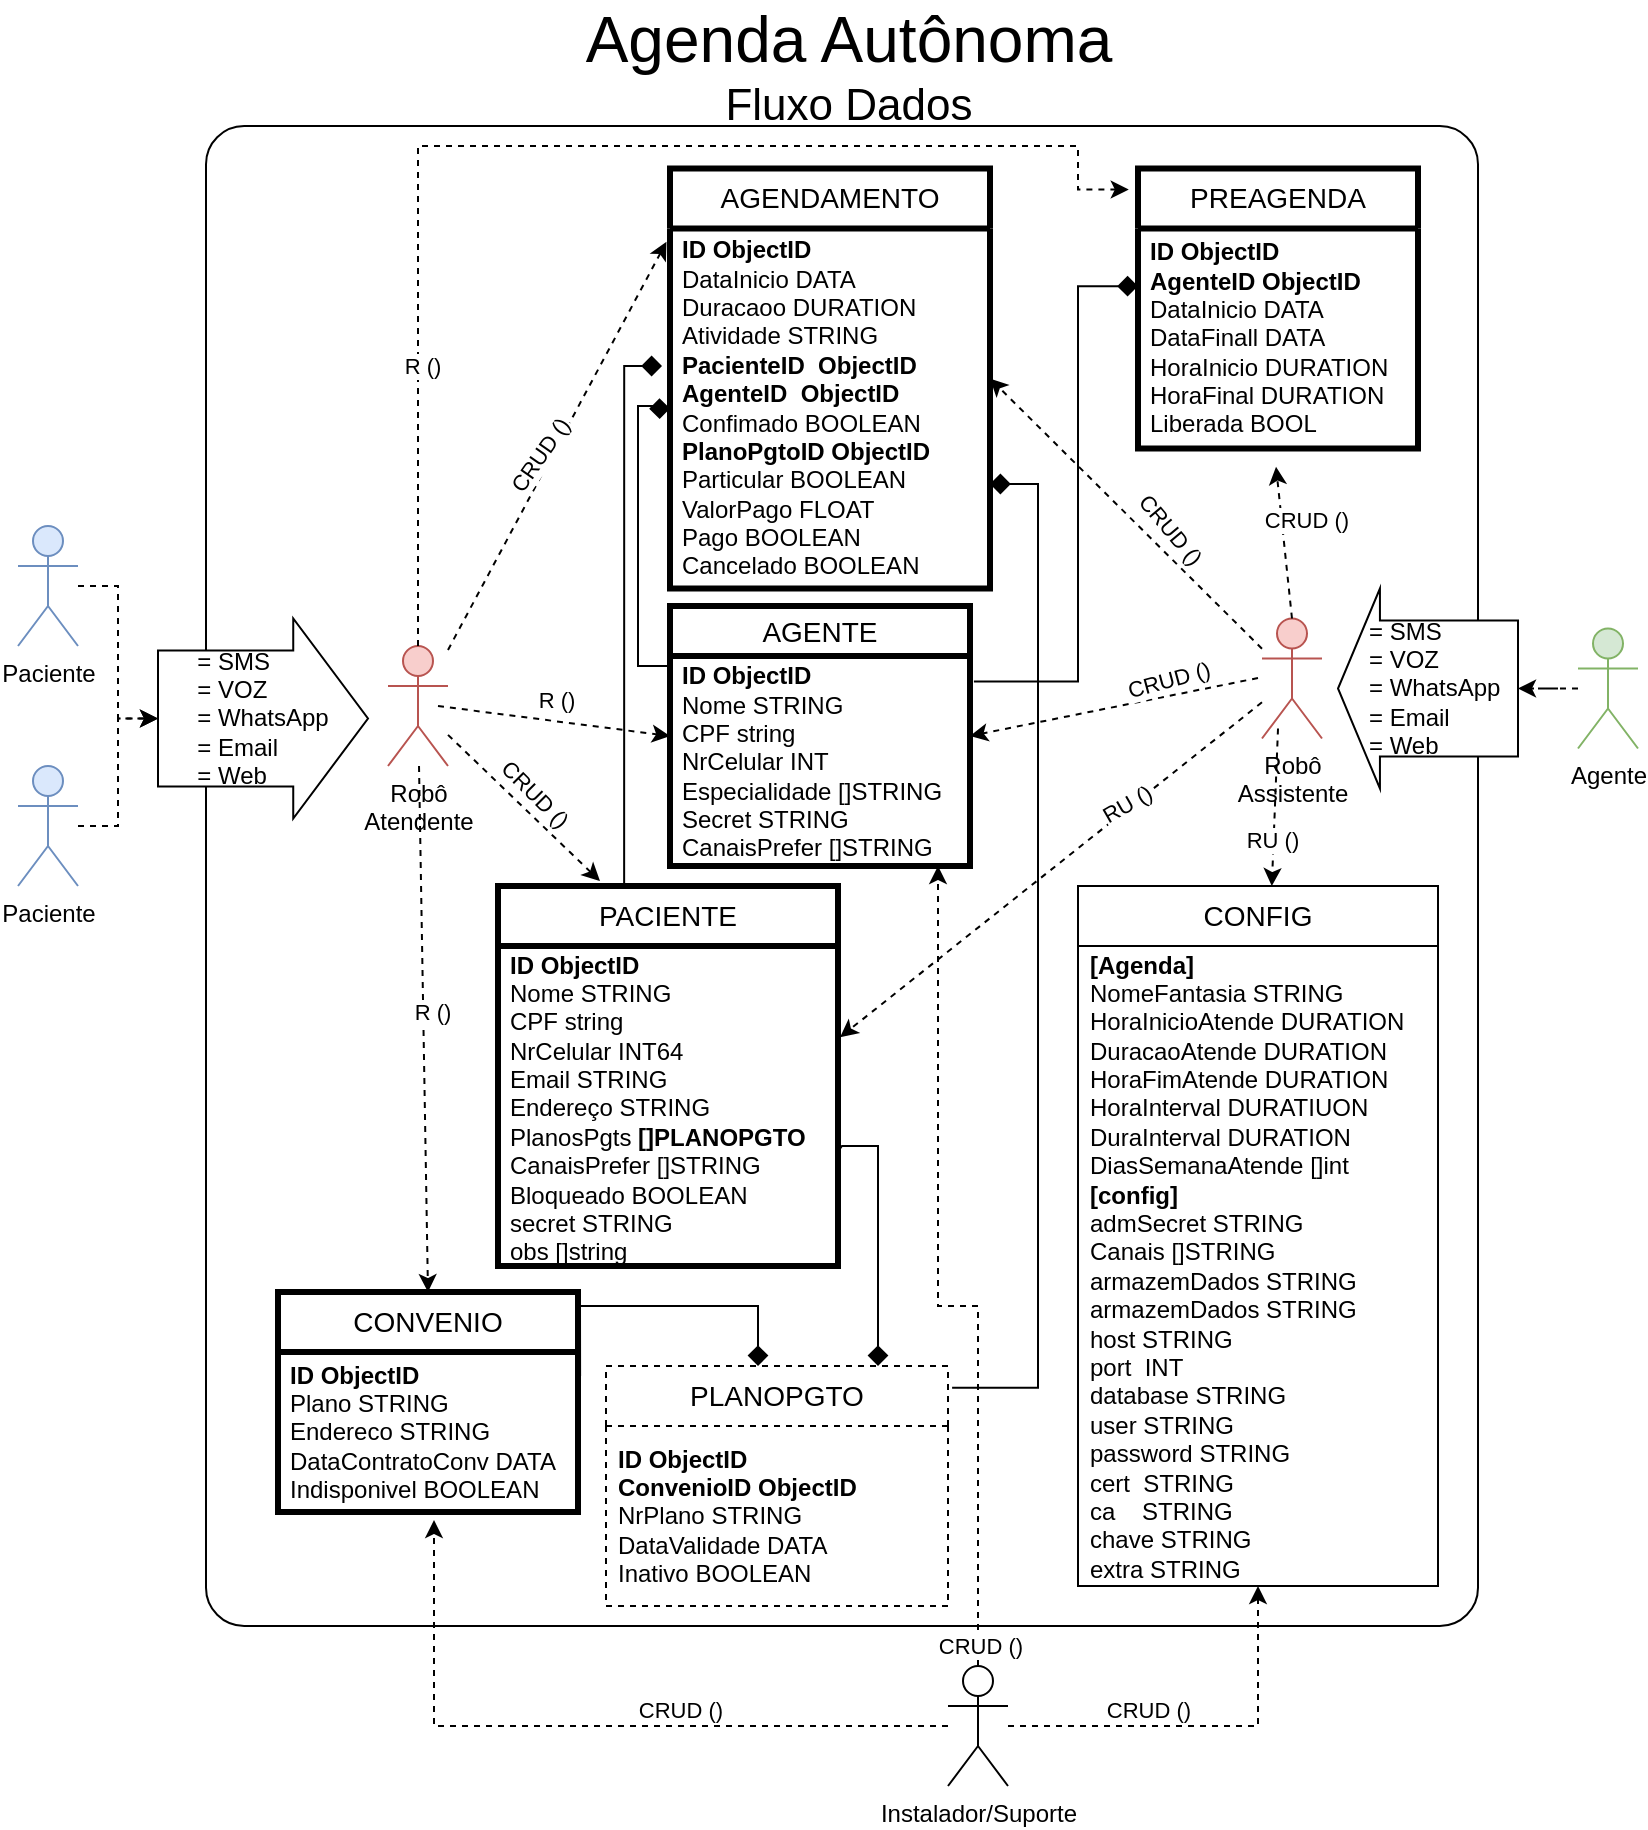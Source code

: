 <mxfile version="22.1.17" type="github" pages="2">
  <diagram name="Página-1" id="RvI4aXW_b_MmsLsYXffE">
    <mxGraphModel dx="1042" dy="1792" grid="1" gridSize="10" guides="1" tooltips="1" connect="1" arrows="1" fold="1" page="1" pageScale="1" pageWidth="827" pageHeight="1169" math="0" shadow="0">
      <root>
        <mxCell id="0" />
        <mxCell id="1" parent="0" />
        <mxCell id="ttyMI5n3wmWFBCh5jmVv-16" value="" style="rounded=1;whiteSpace=wrap;html=1;arcSize=3;" parent="1" vertex="1">
          <mxGeometry x="104" y="-130" width="636" height="750" as="geometry" />
        </mxCell>
        <mxCell id="ttyMI5n3wmWFBCh5jmVv-18" style="edgeStyle=orthogonalEdgeStyle;rounded=0;orthogonalLoop=1;jettySize=auto;html=1;entryX=0;entryY=0.5;entryDx=0;entryDy=0;entryPerimeter=0;dashed=1;" parent="1" source="ttyMI5n3wmWFBCh5jmVv-1" target="ttyMI5n3wmWFBCh5jmVv-32" edge="1">
          <mxGeometry relative="1" as="geometry" />
        </mxCell>
        <mxCell id="ttyMI5n3wmWFBCh5jmVv-1" value="Paciente" style="shape=umlActor;verticalLabelPosition=bottom;verticalAlign=top;html=1;outlineConnect=0;fillColor=#dae8fc;strokeColor=#6c8ebf;" parent="1" vertex="1">
          <mxGeometry x="10" y="70" width="30" height="60" as="geometry" />
        </mxCell>
        <mxCell id="ttyMI5n3wmWFBCh5jmVv-40" style="edgeStyle=orthogonalEdgeStyle;rounded=0;orthogonalLoop=1;jettySize=auto;html=1;entryX=0;entryY=0.5;entryDx=0;entryDy=0;entryPerimeter=0;dashed=1;" parent="1" source="ttyMI5n3wmWFBCh5jmVv-2" target="ttyMI5n3wmWFBCh5jmVv-43" edge="1">
          <mxGeometry relative="1" as="geometry" />
        </mxCell>
        <mxCell id="ttyMI5n3wmWFBCh5jmVv-2" value="Agente" style="shape=umlActor;verticalLabelPosition=bottom;verticalAlign=top;html=1;outlineConnect=0;fillColor=#d5e8d4;strokeColor=#82b366;" parent="1" vertex="1">
          <mxGeometry x="790" y="121.25" width="30" height="60" as="geometry" />
        </mxCell>
        <mxCell id="ttyMI5n3wmWFBCh5jmVv-5" value="Paciente" style="shape=umlActor;verticalLabelPosition=bottom;verticalAlign=top;html=1;outlineConnect=0;fillColor=#dae8fc;strokeColor=#6c8ebf;" parent="1" vertex="1">
          <mxGeometry x="10" y="190" width="30" height="60" as="geometry" />
        </mxCell>
        <mxCell id="ttyMI5n3wmWFBCh5jmVv-20" value="" style="endArrow=classic;html=1;rounded=0;entryX=-0.011;entryY=0.037;entryDx=0;entryDy=0;dashed=1;entryPerimeter=0;" parent="1" source="ttyMI5n3wmWFBCh5jmVv-30" target="ttyMI5n3wmWFBCh5jmVv-13" edge="1">
          <mxGeometry width="50" height="50" relative="1" as="geometry">
            <mxPoint x="290" y="150" as="sourcePoint" />
            <mxPoint x="210" y="110" as="targetPoint" />
          </mxGeometry>
        </mxCell>
        <mxCell id="ttyMI5n3wmWFBCh5jmVv-21" value="CRUD ()" style="edgeLabel;html=1;align=center;verticalAlign=middle;resizable=0;points=[];rotation=-55;" parent="ttyMI5n3wmWFBCh5jmVv-20" vertex="1" connectable="0">
          <mxGeometry x="-0.265" y="2" relative="1" as="geometry">
            <mxPoint x="7" y="-21" as="offset" />
          </mxGeometry>
        </mxCell>
        <mxCell id="ttyMI5n3wmWFBCh5jmVv-23" value="&lt;font style=&quot;font-size: 14px;&quot;&gt;PACIENTE&lt;/font&gt;" style="swimlane;fontStyle=0;childLayout=stackLayout;horizontal=1;startSize=30;horizontalStack=0;resizeParent=1;resizeParentMax=0;resizeLast=0;collapsible=1;marginBottom=0;whiteSpace=wrap;html=1;strokeWidth=3;" parent="1" vertex="1">
          <mxGeometry x="250" y="250" width="170" height="190" as="geometry">
            <mxRectangle x="244" y="270" width="90" height="30" as="alternateBounds" />
          </mxGeometry>
        </mxCell>
        <mxCell id="ttyMI5n3wmWFBCh5jmVv-24" value="&lt;b style=&quot;border-color: var(--border-color);&quot;&gt;ID ObjectID&lt;br style=&quot;border-color: var(--border-color);&quot;&gt;&lt;/b&gt;Nome STRING&lt;br&gt;CPF string&lt;br&gt;NrCelular INT64&lt;br&gt;Email STRING&lt;br&gt;Endereço STRING&lt;br&gt;PlanosPgts&amp;nbsp;&lt;b&gt;[]PLANOPGTO&lt;/b&gt;&lt;br&gt;CanaisPrefer []STRING&lt;br&gt;Bloqueado BOOLEAN&lt;br&gt;secret STRING&lt;br&gt;obs []string" style="text;strokeColor=none;fillColor=none;align=left;verticalAlign=middle;spacingLeft=4;spacingRight=4;overflow=hidden;points=[[0,0.5],[1,0.5]];portConstraint=eastwest;rotatable=0;whiteSpace=wrap;html=1;" parent="ttyMI5n3wmWFBCh5jmVv-23" vertex="1">
          <mxGeometry y="30" width="170" height="160" as="geometry" />
        </mxCell>
        <mxCell id="ttyMI5n3wmWFBCh5jmVv-27" value="" style="endArrow=classic;html=1;rounded=0;entryX=0.3;entryY=-0.013;entryDx=0;entryDy=0;dashed=1;entryPerimeter=0;" parent="1" source="ttyMI5n3wmWFBCh5jmVv-30" target="ttyMI5n3wmWFBCh5jmVv-23" edge="1">
          <mxGeometry width="50" height="50" relative="1" as="geometry">
            <mxPoint x="290" y="160" as="sourcePoint" />
            <mxPoint x="364" y="115" as="targetPoint" />
          </mxGeometry>
        </mxCell>
        <mxCell id="ttyMI5n3wmWFBCh5jmVv-28" value="CRUD ()" style="edgeLabel;html=1;align=center;verticalAlign=middle;resizable=0;points=[];rotation=45;fontSize=11;" parent="ttyMI5n3wmWFBCh5jmVv-27" vertex="1" connectable="0">
          <mxGeometry x="-0.265" y="2" relative="1" as="geometry">
            <mxPoint x="14" y="4" as="offset" />
          </mxGeometry>
        </mxCell>
        <mxCell id="ttyMI5n3wmWFBCh5jmVv-57" style="edgeStyle=orthogonalEdgeStyle;rounded=0;orthogonalLoop=1;jettySize=auto;html=1;entryX=0.5;entryY=1;entryDx=0;entryDy=0;dashed=1;" parent="1" source="ttyMI5n3wmWFBCh5jmVv-29" target="ttyMI5n3wmWFBCh5jmVv-53" edge="1">
          <mxGeometry relative="1" as="geometry" />
        </mxCell>
        <mxCell id="OqHoCiCi8qd6q0KAxtsT-16" value="CRUD ()" style="edgeLabel;html=1;align=center;verticalAlign=middle;resizable=0;points=[];" parent="ttyMI5n3wmWFBCh5jmVv-57" vertex="1" connectable="0">
          <mxGeometry x="-0.281" y="1" relative="1" as="geometry">
            <mxPoint y="-7" as="offset" />
          </mxGeometry>
        </mxCell>
        <mxCell id="ttyMI5n3wmWFBCh5jmVv-29" value="Instalador/Suporte" style="shape=umlActor;verticalLabelPosition=bottom;verticalAlign=top;html=1;outlineConnect=0;" parent="1" vertex="1">
          <mxGeometry x="475" y="640" width="30" height="60" as="geometry" />
        </mxCell>
        <mxCell id="ttyMI5n3wmWFBCh5jmVv-30" value="Robô&lt;br&gt;Atendente" style="shape=umlActor;verticalLabelPosition=bottom;verticalAlign=top;html=1;outlineConnect=0;fillColor=#f8cecc;strokeColor=#b85450;" parent="1" vertex="1">
          <mxGeometry x="195" y="130" width="30" height="60" as="geometry" />
        </mxCell>
        <mxCell id="ttyMI5n3wmWFBCh5jmVv-32" value="&lt;div style=&quot;text-align: left;&quot;&gt;&lt;span style=&quot;background-color: initial;&quot;&gt;= SMS&lt;/span&gt;&lt;/div&gt;&lt;div style=&quot;text-align: left;&quot;&gt;&lt;span style=&quot;background-color: initial;&quot;&gt;= VOZ&lt;/span&gt;&lt;/div&gt;&lt;div style=&quot;text-align: left;&quot;&gt;&lt;span style=&quot;background-color: initial;&quot;&gt;= WhatsApp&lt;/span&gt;&lt;/div&gt;&lt;div style=&quot;text-align: left;&quot;&gt;&lt;span style=&quot;background-color: initial;&quot;&gt;= Email&lt;/span&gt;&lt;/div&gt;&lt;div style=&quot;text-align: left;&quot;&gt;&lt;span style=&quot;background-color: initial;&quot;&gt;= Web&lt;/span&gt;&lt;/div&gt;" style="shape=singleArrow;whiteSpace=wrap;html=1;arrowWidth=0.68;arrowSize=0.356;" parent="1" vertex="1">
          <mxGeometry x="80" y="116.25" width="105" height="100" as="geometry" />
        </mxCell>
        <mxCell id="ttyMI5n3wmWFBCh5jmVv-33" value="&lt;font style=&quot;font-size: 14px;&quot;&gt;AGENTE&lt;/font&gt;" style="swimlane;fontStyle=0;childLayout=stackLayout;horizontal=1;startSize=25;horizontalStack=0;resizeParent=1;resizeParentMax=0;resizeLast=0;collapsible=1;marginBottom=0;whiteSpace=wrap;html=1;strokeWidth=3;" parent="1" vertex="1">
          <mxGeometry x="336" y="110" width="150" height="130" as="geometry">
            <mxRectangle x="350" y="95" width="80" height="30" as="alternateBounds" />
          </mxGeometry>
        </mxCell>
        <mxCell id="ttyMI5n3wmWFBCh5jmVv-34" value="&lt;b style=&quot;border-color: var(--border-color);&quot;&gt;ID ObjectID&lt;br style=&quot;border-color: var(--border-color);&quot;&gt;&lt;/b&gt;Nome STRING&lt;br&gt;CPF string&lt;br&gt;NrCelular INT&lt;br&gt;Especialidade []STRING&lt;br&gt;Secret STRING&lt;br&gt;CanaisPrefer []STRING" style="text;strokeColor=none;fillColor=none;align=left;verticalAlign=middle;spacingLeft=4;spacingRight=4;overflow=hidden;points=[[0,0.5],[1,0.5]];portConstraint=eastwest;rotatable=0;whiteSpace=wrap;html=1;strokeWidth=3;" parent="ttyMI5n3wmWFBCh5jmVv-33" vertex="1">
          <mxGeometry y="25" width="150" height="105" as="geometry" />
        </mxCell>
        <mxCell id="ttyMI5n3wmWFBCh5jmVv-39" value="Robô&lt;br&gt;Assistente" style="shape=umlActor;verticalLabelPosition=bottom;verticalAlign=top;html=1;outlineConnect=0;fillColor=#f8cecc;strokeColor=#b85450;" parent="1" vertex="1">
          <mxGeometry x="632" y="116.25" width="30" height="60" as="geometry" />
        </mxCell>
        <mxCell id="ttyMI5n3wmWFBCh5jmVv-43" value="&lt;div style=&quot;border-color: var(--border-color); text-align: left;&quot;&gt;&amp;nbsp; = SMS&lt;/div&gt;&lt;div style=&quot;border-color: var(--border-color); text-align: left;&quot;&gt;&lt;span style=&quot;border-color: var(--border-color); background-color: initial;&quot;&gt;&amp;nbsp; = VOZ&lt;/span&gt;&lt;/div&gt;&lt;div style=&quot;border-color: var(--border-color); text-align: left;&quot;&gt;&lt;span style=&quot;border-color: var(--border-color); background-color: initial;&quot;&gt;&amp;nbsp; = WhatsApp&lt;/span&gt;&lt;/div&gt;&lt;div style=&quot;border-color: var(--border-color); text-align: left;&quot;&gt;&lt;span style=&quot;border-color: var(--border-color); background-color: initial;&quot;&gt;&amp;nbsp; = Email&lt;/span&gt;&lt;/div&gt;&lt;div style=&quot;border-color: var(--border-color); text-align: left;&quot;&gt;&lt;span style=&quot;border-color: var(--border-color); background-color: initial;&quot;&gt;&amp;nbsp; = Web&lt;/span&gt;&lt;/div&gt;" style="shape=singleArrow;direction=west;whiteSpace=wrap;html=1;arrowWidth=0.68;arrowSize=0.233;" parent="1" vertex="1">
          <mxGeometry x="670" y="101.25" width="90" height="100" as="geometry" />
        </mxCell>
        <mxCell id="ttyMI5n3wmWFBCh5jmVv-45" value="" style="endArrow=classic;html=1;rounded=0;entryX=0;entryY=0.5;entryDx=0;entryDy=0;dashed=1;" parent="1" target="ttyMI5n3wmWFBCh5jmVv-33" edge="1">
          <mxGeometry width="50" height="50" relative="1" as="geometry">
            <mxPoint x="220" y="160" as="sourcePoint" />
            <mxPoint x="425" y="155" as="targetPoint" />
          </mxGeometry>
        </mxCell>
        <mxCell id="ttyMI5n3wmWFBCh5jmVv-46" value="R ()" style="edgeLabel;html=1;align=center;verticalAlign=middle;resizable=0;points=[];rotation=0;" parent="ttyMI5n3wmWFBCh5jmVv-45" vertex="1" connectable="0">
          <mxGeometry x="-0.265" y="2" relative="1" as="geometry">
            <mxPoint x="16" y="-7" as="offset" />
          </mxGeometry>
        </mxCell>
        <mxCell id="ttyMI5n3wmWFBCh5jmVv-47" value="" style="endArrow=classic;html=1;rounded=0;dashed=1;entryX=1.006;entryY=0.285;entryDx=0;entryDy=0;entryPerimeter=0;" parent="1" source="ttyMI5n3wmWFBCh5jmVv-39" target="ttyMI5n3wmWFBCh5jmVv-24" edge="1">
          <mxGeometry width="50" height="50" relative="1" as="geometry">
            <mxPoint x="260" y="155" as="sourcePoint" />
            <mxPoint x="690" y="520" as="targetPoint" />
          </mxGeometry>
        </mxCell>
        <mxCell id="ttyMI5n3wmWFBCh5jmVv-63" value="RU ()" style="edgeLabel;html=1;align=center;verticalAlign=middle;resizable=0;points=[];rotation=-30;" parent="ttyMI5n3wmWFBCh5jmVv-47" vertex="1" connectable="0">
          <mxGeometry x="0.331" y="1" relative="1" as="geometry">
            <mxPoint x="72" y="-62" as="offset" />
          </mxGeometry>
        </mxCell>
        <mxCell id="ttyMI5n3wmWFBCh5jmVv-49" value="" style="endArrow=classic;html=1;rounded=0;entryX=1;entryY=0.5;entryDx=0;entryDy=0;dashed=1;" parent="1" target="ttyMI5n3wmWFBCh5jmVv-33" edge="1">
          <mxGeometry width="50" height="50" relative="1" as="geometry">
            <mxPoint x="630" y="146" as="sourcePoint" />
            <mxPoint x="515" y="155" as="targetPoint" />
          </mxGeometry>
        </mxCell>
        <mxCell id="ttyMI5n3wmWFBCh5jmVv-50" value="&lt;font style=&quot;font-size: 11px;&quot;&gt;CRUD ()&lt;/font&gt;" style="edgeLabel;html=1;align=center;verticalAlign=middle;resizable=0;points=[];rotation=-15;" parent="ttyMI5n3wmWFBCh5jmVv-49" vertex="1" connectable="0">
          <mxGeometry x="-0.265" y="2" relative="1" as="geometry">
            <mxPoint x="7" y="-12" as="offset" />
          </mxGeometry>
        </mxCell>
        <mxCell id="ttyMI5n3wmWFBCh5jmVv-51" value="" style="endArrow=classic;html=1;rounded=0;entryX=1;entryY=0.5;entryDx=0;entryDy=0;dashed=1;" parent="1" source="ttyMI5n3wmWFBCh5jmVv-39" target="ttyMI5n3wmWFBCh5jmVv-12" edge="1">
          <mxGeometry width="50" height="50" relative="1" as="geometry">
            <mxPoint x="260" y="150" as="sourcePoint" />
            <mxPoint x="410" y="95" as="targetPoint" />
          </mxGeometry>
        </mxCell>
        <mxCell id="ttyMI5n3wmWFBCh5jmVv-52" value="CRUD ()" style="edgeLabel;html=1;align=center;verticalAlign=middle;resizable=0;points=[];rotation=50;" parent="ttyMI5n3wmWFBCh5jmVv-51" vertex="1" connectable="0">
          <mxGeometry x="-0.265" y="2" relative="1" as="geometry">
            <mxPoint x="5" y="-12" as="offset" />
          </mxGeometry>
        </mxCell>
        <mxCell id="ttyMI5n3wmWFBCh5jmVv-53" value="&lt;font style=&quot;font-size: 14px;&quot;&gt;CONFIG&lt;/font&gt;" style="swimlane;fontStyle=0;childLayout=stackLayout;horizontal=1;startSize=30;horizontalStack=0;resizeParent=1;resizeParentMax=0;resizeLast=0;collapsible=1;marginBottom=0;whiteSpace=wrap;html=1;" parent="1" vertex="1">
          <mxGeometry x="540" y="250" width="180" height="350" as="geometry">
            <mxRectangle x="520" y="250" width="140" height="30" as="alternateBounds" />
          </mxGeometry>
        </mxCell>
        <mxCell id="ttyMI5n3wmWFBCh5jmVv-54" value="&lt;b&gt;[Agenda]&lt;br&gt;&lt;/b&gt;NomeFantasia STRING&lt;br&gt;HoraInicioAtende DURATION&lt;br&gt;DuracaoAtende DURATION&lt;br&gt;HoraFimAtende DURATION&lt;br&gt;HoraInterval DURATIUON&lt;br&gt;DuraInterval DURATION&lt;br&gt;DiasSemanaAtende []int&lt;br&gt;&lt;b&gt;[config]&lt;br&gt;&lt;/b&gt;admSecret STRING&lt;br&gt;Canais []STRING&lt;br&gt;armazemDados STRING&lt;br&gt;&lt;div&gt;armazemDados STRING&lt;/div&gt;&lt;div&gt;host STRING&lt;/div&gt;&lt;div&gt;port&amp;nbsp; INT&lt;/div&gt;&lt;div&gt;database STRING&lt;/div&gt;&lt;div&gt;user STRING&lt;/div&gt;&lt;div&gt;password STRING&lt;/div&gt;&lt;div&gt;cert&amp;nbsp; STRING&lt;/div&gt;&lt;div&gt;ca&amp;nbsp; &amp;nbsp; STRING&lt;/div&gt;&lt;div&gt;chave STRING&lt;/div&gt;&lt;div&gt;extra STRING&lt;/div&gt;" style="text;strokeColor=none;fillColor=none;align=left;verticalAlign=middle;spacingLeft=4;spacingRight=4;overflow=hidden;points=[[0,0.5],[1,0.5]];portConstraint=eastwest;rotatable=0;whiteSpace=wrap;html=1;" parent="ttyMI5n3wmWFBCh5jmVv-53" vertex="1">
          <mxGeometry y="30" width="180" height="320" as="geometry" />
        </mxCell>
        <mxCell id="ttyMI5n3wmWFBCh5jmVv-68" style="edgeStyle=orthogonalEdgeStyle;rounded=0;orthogonalLoop=1;jettySize=auto;html=1;entryX=0;entryY=0.5;entryDx=0;entryDy=0;entryPerimeter=0;dashed=1;" parent="1" source="ttyMI5n3wmWFBCh5jmVv-5" target="ttyMI5n3wmWFBCh5jmVv-32" edge="1">
          <mxGeometry relative="1" as="geometry" />
        </mxCell>
        <mxCell id="ttyMI5n3wmWFBCh5jmVv-79" value="&lt;font style=&quot;font-size: 14px;&quot;&gt;PLANOPGTO&lt;/font&gt;" style="swimlane;fontStyle=0;childLayout=stackLayout;horizontal=1;startSize=30;horizontalStack=0;resizeParent=1;resizeParentMax=0;resizeLast=0;collapsible=1;marginBottom=0;whiteSpace=wrap;html=1;dashed=1;" parent="1" vertex="1">
          <mxGeometry x="304" y="490" width="171" height="120" as="geometry">
            <mxRectangle x="110" y="320" width="120" height="30" as="alternateBounds" />
          </mxGeometry>
        </mxCell>
        <mxCell id="ttyMI5n3wmWFBCh5jmVv-80" value="&lt;b style=&quot;border-color: var(--border-color);&quot;&gt;ID ObjectID&lt;br style=&quot;border-color: var(--border-color);&quot;&gt;&lt;/b&gt;&lt;b&gt;ConvenioID&amp;nbsp;&lt;/b&gt;&lt;b style=&quot;border-color: var(--border-color);&quot;&gt;ObjectID&lt;/b&gt;&lt;b&gt;&lt;br&gt;&lt;/b&gt;NrPlano STRING&lt;br&gt;DataValidade DATA&lt;br&gt;Inativo BOOLEAN" style="text;strokeColor=none;fillColor=none;align=left;verticalAlign=middle;spacingLeft=4;spacingRight=4;overflow=hidden;points=[[0,0.5],[1,0.5]];portConstraint=eastwest;rotatable=0;whiteSpace=wrap;html=1;" parent="ttyMI5n3wmWFBCh5jmVv-79" vertex="1">
          <mxGeometry y="30" width="171" height="90" as="geometry" />
        </mxCell>
        <mxCell id="ttyMI5n3wmWFBCh5jmVv-88" style="edgeStyle=orthogonalEdgeStyle;rounded=0;orthogonalLoop=1;jettySize=auto;html=1;endArrow=none;endFill=0;endSize=8;startArrow=diamond;startFill=1;startSize=8;exitX=0;exitY=0.5;exitDx=0;exitDy=0;" parent="1" source="ttyMI5n3wmWFBCh5jmVv-13" target="ttyMI5n3wmWFBCh5jmVv-33" edge="1">
          <mxGeometry relative="1" as="geometry">
            <Array as="points">
              <mxPoint x="330" y="11" />
              <mxPoint x="330" y="10" />
              <mxPoint x="320" y="10" />
              <mxPoint x="320" y="140" />
            </Array>
            <mxPoint x="330" as="sourcePoint" />
          </mxGeometry>
        </mxCell>
        <mxCell id="ttyMI5n3wmWFBCh5jmVv-96" style="edgeStyle=orthogonalEdgeStyle;rounded=0;orthogonalLoop=1;jettySize=auto;html=1;dashed=1;exitX=0.5;exitY=0;exitDx=0;exitDy=0;exitPerimeter=0;" parent="1" source="ttyMI5n3wmWFBCh5jmVv-29" edge="1">
          <mxGeometry relative="1" as="geometry">
            <mxPoint x="470" y="240" as="targetPoint" />
            <Array as="points">
              <mxPoint x="490" y="640" />
              <mxPoint x="490" y="460" />
              <mxPoint x="470" y="460" />
            </Array>
          </mxGeometry>
        </mxCell>
        <mxCell id="ttyMI5n3wmWFBCh5jmVv-97" value="CRUD ()" style="edgeLabel;html=1;align=center;verticalAlign=middle;resizable=0;points=[];" parent="ttyMI5n3wmWFBCh5jmVv-96" vertex="1" connectable="0">
          <mxGeometry x="-0.811" y="-2" relative="1" as="geometry">
            <mxPoint x="-1" y="29" as="offset" />
          </mxGeometry>
        </mxCell>
        <mxCell id="ttyMI5n3wmWFBCh5jmVv-98" value="&lt;font style=&quot;&quot;&gt;&lt;span style=&quot;font-size: 32px;&quot;&gt;Agenda Autônoma&lt;/span&gt;&lt;br&gt;&lt;font style=&quot;font-size: 22px;&quot;&gt;Fluxo Dados&lt;/font&gt;&lt;br&gt;&lt;/font&gt;" style="text;html=1;strokeColor=none;fillColor=none;align=center;verticalAlign=middle;whiteSpace=wrap;rounded=0;" parent="1" vertex="1">
          <mxGeometry x="277.5" y="-190" width="295" height="60" as="geometry" />
        </mxCell>
        <mxCell id="oHQgxO5rTHqYBSSi9ZZQ-2" style="edgeStyle=orthogonalEdgeStyle;rounded=0;orthogonalLoop=1;jettySize=auto;html=1;endArrow=none;endFill=0;endSize=8;startSize=8;startArrow=diamond;startFill=1;entryX=0.371;entryY=0;entryDx=0;entryDy=0;entryPerimeter=0;exitX=-0.025;exitY=0.382;exitDx=0;exitDy=0;exitPerimeter=0;" parent="1" source="ttyMI5n3wmWFBCh5jmVv-13" target="ttyMI5n3wmWFBCh5jmVv-23" edge="1">
          <mxGeometry relative="1" as="geometry">
            <mxPoint x="344" as="sourcePoint" />
            <mxPoint x="310" y="240" as="targetPoint" />
            <Array as="points">
              <mxPoint x="313" y="-10" />
            </Array>
          </mxGeometry>
        </mxCell>
        <mxCell id="oHQgxO5rTHqYBSSi9ZZQ-5" value="" style="endArrow=classic;html=1;rounded=0;dashed=1;exitX=0.267;exitY=0.917;exitDx=0;exitDy=0;exitPerimeter=0;" parent="1" source="ttyMI5n3wmWFBCh5jmVv-39" target="ttyMI5n3wmWFBCh5jmVv-53" edge="1">
          <mxGeometry width="50" height="50" relative="1" as="geometry">
            <mxPoint x="642" y="165" as="sourcePoint" />
            <mxPoint x="419" y="314" as="targetPoint" />
          </mxGeometry>
        </mxCell>
        <mxCell id="oHQgxO5rTHqYBSSi9ZZQ-6" value="RU ()" style="edgeLabel;html=1;align=center;verticalAlign=middle;resizable=0;points=[];rotation=0;" parent="oHQgxO5rTHqYBSSi9ZZQ-5" vertex="1" connectable="0">
          <mxGeometry x="0.331" y="1" relative="1" as="geometry">
            <mxPoint x="-2" y="3" as="offset" />
          </mxGeometry>
        </mxCell>
        <mxCell id="OqHoCiCi8qd6q0KAxtsT-1" value="&lt;font style=&quot;font-size: 14px;&quot;&gt;PREAGENDA&lt;/font&gt;" style="swimlane;fontStyle=0;childLayout=stackLayout;horizontal=1;startSize=30;horizontalStack=0;resizeParent=1;resizeParentMax=0;resizeLast=0;collapsible=1;marginBottom=0;whiteSpace=wrap;html=1;strokeWidth=3;" parent="1" vertex="1">
          <mxGeometry x="570" y="-108.75" width="140" height="140" as="geometry" />
        </mxCell>
        <mxCell id="OqHoCiCi8qd6q0KAxtsT-2" value="&lt;b&gt;ID ObjectID&lt;br&gt;AgenteID&amp;nbsp;&lt;/b&gt;&lt;b style=&quot;border-color: var(--border-color);&quot;&gt;ObjectID&lt;/b&gt;&lt;b&gt;&lt;br&gt;&lt;/b&gt;DataInicio DATA&lt;br&gt;DataFinall DATA&lt;br&gt;HoraInicio DURATION&lt;br&gt;HoraFinal DURATION&lt;br&gt;Liberada BOOL" style="text;strokeColor=none;fillColor=none;align=left;verticalAlign=middle;spacingLeft=4;spacingRight=4;overflow=hidden;points=[[0,0.5],[1,0.5]];portConstraint=eastwest;rotatable=0;whiteSpace=wrap;html=1;" parent="OqHoCiCi8qd6q0KAxtsT-1" vertex="1">
          <mxGeometry y="30" width="140" height="110" as="geometry" />
        </mxCell>
        <mxCell id="OqHoCiCi8qd6q0KAxtsT-6" value="" style="endArrow=classic;html=1;rounded=0;entryX=0.493;entryY=1.083;entryDx=0;entryDy=0;dashed=1;entryPerimeter=0;exitX=0.5;exitY=0;exitDx=0;exitDy=0;exitPerimeter=0;" parent="1" source="ttyMI5n3wmWFBCh5jmVv-39" target="OqHoCiCi8qd6q0KAxtsT-2" edge="1">
          <mxGeometry width="50" height="50" relative="1" as="geometry">
            <mxPoint x="642" y="138" as="sourcePoint" />
            <mxPoint x="528" y="9" as="targetPoint" />
          </mxGeometry>
        </mxCell>
        <mxCell id="OqHoCiCi8qd6q0KAxtsT-7" value="CRUD ()" style="edgeLabel;html=1;align=center;verticalAlign=middle;resizable=0;points=[];rotation=0;" parent="OqHoCiCi8qd6q0KAxtsT-6" vertex="1" connectable="0">
          <mxGeometry x="-0.265" y="2" relative="1" as="geometry">
            <mxPoint x="12" y="-22" as="offset" />
          </mxGeometry>
        </mxCell>
        <mxCell id="OqHoCiCi8qd6q0KAxtsT-9" style="edgeStyle=orthogonalEdgeStyle;rounded=0;orthogonalLoop=1;jettySize=auto;html=1;dashed=1;entryX=-0.033;entryY=0.075;entryDx=0;entryDy=0;entryPerimeter=0;exitX=0.5;exitY=0;exitDx=0;exitDy=0;exitPerimeter=0;" parent="1" source="ttyMI5n3wmWFBCh5jmVv-30" target="OqHoCiCi8qd6q0KAxtsT-1" edge="1">
          <mxGeometry relative="1" as="geometry">
            <mxPoint x="549" y="-80" as="targetPoint" />
            <Array as="points">
              <mxPoint x="210" y="-120" />
              <mxPoint x="540" y="-120" />
              <mxPoint x="540" y="-98" />
            </Array>
          </mxGeometry>
        </mxCell>
        <mxCell id="ybUE2s-7sb414eR273xY-3" value="R ()" style="edgeLabel;html=1;align=center;verticalAlign=middle;resizable=0;points=[];" parent="OqHoCiCi8qd6q0KAxtsT-9" vertex="1" connectable="0">
          <mxGeometry x="-0.552" y="-2" relative="1" as="geometry">
            <mxPoint as="offset" />
          </mxGeometry>
        </mxCell>
        <mxCell id="OqHoCiCi8qd6q0KAxtsT-11" value="" style="endArrow=classic;html=1;rounded=0;entryX=0.5;entryY=0;entryDx=0;entryDy=0;dashed=1;" parent="1" source="ttyMI5n3wmWFBCh5jmVv-30" target="OqHoCiCi8qd6q0KAxtsT-21" edge="1">
          <mxGeometry width="50" height="50" relative="1" as="geometry">
            <mxPoint x="170" y="233" as="sourcePoint" />
            <mxPoint x="303" y="248" as="targetPoint" />
          </mxGeometry>
        </mxCell>
        <mxCell id="OqHoCiCi8qd6q0KAxtsT-12" value="R ()" style="edgeLabel;html=1;align=center;verticalAlign=middle;resizable=0;points=[];rotation=0;" parent="OqHoCiCi8qd6q0KAxtsT-11" vertex="1" connectable="0">
          <mxGeometry x="-0.265" y="2" relative="1" as="geometry">
            <mxPoint x="3" y="26" as="offset" />
          </mxGeometry>
        </mxCell>
        <mxCell id="OqHoCiCi8qd6q0KAxtsT-13" style="edgeStyle=orthogonalEdgeStyle;rounded=0;orthogonalLoop=1;jettySize=auto;html=1;entryX=0.52;entryY=1.05;entryDx=0;entryDy=0;entryPerimeter=0;dashed=1;" parent="1" source="ttyMI5n3wmWFBCh5jmVv-29" target="OqHoCiCi8qd6q0KAxtsT-22" edge="1">
          <mxGeometry relative="1" as="geometry">
            <mxPoint x="160" y="400" as="targetPoint" />
            <Array as="points">
              <mxPoint x="218" y="670" />
            </Array>
          </mxGeometry>
        </mxCell>
        <mxCell id="OqHoCiCi8qd6q0KAxtsT-14" value="CRUD ()" style="edgeLabel;html=1;align=center;verticalAlign=middle;resizable=0;points=[];" parent="OqHoCiCi8qd6q0KAxtsT-13" vertex="1" connectable="0">
          <mxGeometry x="-0.255" y="-1" relative="1" as="geometry">
            <mxPoint y="-7" as="offset" />
          </mxGeometry>
        </mxCell>
        <mxCell id="OqHoCiCi8qd6q0KAxtsT-21" value="&lt;font style=&quot;font-size: 14px;&quot;&gt;CONVENIO&lt;/font&gt;" style="swimlane;fontStyle=0;childLayout=stackLayout;horizontal=1;startSize=30;horizontalStack=0;resizeParent=1;resizeParentMax=0;resizeLast=0;collapsible=1;marginBottom=0;whiteSpace=wrap;html=1;strokeWidth=3;" parent="1" vertex="1">
          <mxGeometry x="140" y="453" width="150" height="110" as="geometry" />
        </mxCell>
        <mxCell id="OqHoCiCi8qd6q0KAxtsT-22" value="&lt;b&gt;ID ObjectID&lt;br&gt;&lt;/b&gt;Plano STRING&lt;br&gt;Endereco STRING&lt;br&gt;DataContratoConv DATA&lt;br&gt;Indisponivel BOOLEAN" style="text;strokeColor=none;fillColor=none;align=left;verticalAlign=middle;spacingLeft=4;spacingRight=4;overflow=hidden;points=[[0,0.5],[1,0.5]];portConstraint=eastwest;rotatable=0;whiteSpace=wrap;html=1;" parent="OqHoCiCi8qd6q0KAxtsT-21" vertex="1">
          <mxGeometry y="30" width="150" height="80" as="geometry" />
        </mxCell>
        <mxCell id="OqHoCiCi8qd6q0KAxtsT-30" style="edgeStyle=orthogonalEdgeStyle;rounded=0;orthogonalLoop=1;jettySize=auto;html=1;exitX=1.006;exitY=0.633;exitDx=0;exitDy=0;exitPerimeter=0;endArrow=diamond;endFill=1;endSize=8;startArrow=none;startFill=0;startSize=8;" parent="1" source="ttyMI5n3wmWFBCh5jmVv-24" target="ttyMI5n3wmWFBCh5jmVv-79" edge="1">
          <mxGeometry relative="1" as="geometry">
            <mxPoint x="225" y="360" as="targetPoint" />
            <Array as="points">
              <mxPoint x="422" y="380" />
              <mxPoint x="440" y="380" />
            </Array>
          </mxGeometry>
        </mxCell>
        <mxCell id="OqHoCiCi8qd6q0KAxtsT-31" style="edgeStyle=orthogonalEdgeStyle;rounded=0;orthogonalLoop=1;jettySize=auto;html=1;entryX=1.007;entryY=0.15;entryDx=0;entryDy=0;entryPerimeter=0;endArrow=none;endFill=0;endSize=8;startArrow=diamond;startFill=1;startSize=8;" parent="1" source="ttyMI5n3wmWFBCh5jmVv-79" target="OqHoCiCi8qd6q0KAxtsT-22" edge="1">
          <mxGeometry relative="1" as="geometry">
            <Array as="points">
              <mxPoint x="380" y="460" />
              <mxPoint x="291" y="460" />
            </Array>
          </mxGeometry>
        </mxCell>
        <mxCell id="uEIRc6HmcpmgjA7vwxGk-1" style="edgeStyle=orthogonalEdgeStyle;rounded=0;orthogonalLoop=1;jettySize=auto;html=1;entryX=1.013;entryY=0.122;entryDx=0;entryDy=0;entryPerimeter=0;endArrow=none;endFill=0;strokeWidth=1;endSize=8;startArrow=diamond;startFill=1;targetPerimeterSpacing=0;sourcePerimeterSpacing=0;startSize=8;exitX=0;exitY=0.262;exitDx=0;exitDy=0;exitPerimeter=0;" parent="1" source="OqHoCiCi8qd6q0KAxtsT-2" target="ttyMI5n3wmWFBCh5jmVv-34" edge="1">
          <mxGeometry relative="1" as="geometry">
            <Array as="points">
              <mxPoint x="540" y="-50" />
              <mxPoint x="540" y="148" />
            </Array>
            <mxPoint x="560" y="-50" as="sourcePoint" />
          </mxGeometry>
        </mxCell>
        <mxCell id="uEIRc6HmcpmgjA7vwxGk-4" style="edgeStyle=orthogonalEdgeStyle;rounded=0;orthogonalLoop=1;jettySize=auto;html=1;endSize=8;startSize=8;endArrow=diamond;endFill=1;exitX=1.012;exitY=0.091;exitDx=0;exitDy=0;exitPerimeter=0;" parent="1" source="ttyMI5n3wmWFBCh5jmVv-79" target="ttyMI5n3wmWFBCh5jmVv-13" edge="1">
          <mxGeometry relative="1" as="geometry">
            <mxPoint x="474" y="550" as="sourcePoint" />
            <Array as="points">
              <mxPoint x="520" y="500" />
              <mxPoint x="520" y="49" />
            </Array>
            <mxPoint x="500" y="49" as="targetPoint" />
          </mxGeometry>
        </mxCell>
        <mxCell id="ttyMI5n3wmWFBCh5jmVv-12" value="&lt;font style=&quot;font-size: 14px;&quot;&gt;AGENDAMENTO&lt;/font&gt;" style="swimlane;fontStyle=0;childLayout=stackLayout;horizontal=1;startSize=30;horizontalStack=0;resizeParent=1;resizeParentMax=0;resizeLast=0;collapsible=1;marginBottom=0;whiteSpace=wrap;html=1;strokeWidth=3;" parent="1" vertex="1">
          <mxGeometry x="336" y="-108.75" width="160" height="210" as="geometry">
            <mxRectangle x="340" y="-70" width="120" height="30" as="alternateBounds" />
          </mxGeometry>
        </mxCell>
        <mxCell id="ttyMI5n3wmWFBCh5jmVv-13" value="&lt;b&gt;ID ObjectID&lt;/b&gt;&lt;br&gt;DataInicio DATA&lt;br style=&quot;border-color: var(--border-color); text-align: center;&quot;&gt;&lt;span style=&quot;text-align: center;&quot;&gt;Duracaoo DURATION&lt;/span&gt;&lt;br style=&quot;border-color: var(--border-color); text-align: center;&quot;&gt;&lt;span style=&quot;text-align: center;&quot;&gt;Atividade STRING&lt;/span&gt;&lt;br style=&quot;border-color: var(--border-color); text-align: center;&quot;&gt;&lt;b&gt;PacienteID&amp;nbsp;&amp;nbsp;&lt;/b&gt;&lt;b style=&quot;border-color: var(--border-color);&quot;&gt;ObjectID&lt;/b&gt;&lt;br style=&quot;border-color: var(--border-color);&quot;&gt;&lt;span style=&quot;text-align: center;&quot;&gt;&lt;b&gt;AgenteID&amp;nbsp;&amp;nbsp;&lt;/b&gt;&lt;/span&gt;&lt;b style=&quot;border-color: var(--border-color);&quot;&gt;ObjectID&lt;/b&gt;&lt;br style=&quot;border-color: var(--border-color); text-align: center;&quot;&gt;&lt;span style=&quot;text-align: center;&quot;&gt;Confimado BOOLEAN&lt;/span&gt;&lt;br&gt;&lt;b&gt;PlanoPgtoID&amp;nbsp;&lt;/b&gt;&lt;b style=&quot;border-color: var(--border-color);&quot;&gt;ObjectID&lt;br&gt;&lt;/b&gt;Particular BOOLEAN&lt;b&gt;&lt;br&gt;&lt;/b&gt;ValorPago FLOAT&lt;br&gt;Pago BOOLEAN&lt;br&gt;Cancelado BOOLEAN&lt;span style=&quot;text-align: center;&quot;&gt;&lt;br&gt;&lt;/span&gt;" style="text;strokeColor=none;fillColor=none;align=left;verticalAlign=middle;spacingLeft=4;spacingRight=4;overflow=hidden;points=[[0,0.5],[1,0.5]];portConstraint=eastwest;rotatable=0;whiteSpace=wrap;html=1;" parent="ttyMI5n3wmWFBCh5jmVv-12" vertex="1">
          <mxGeometry y="30" width="160" height="180" as="geometry" />
        </mxCell>
      </root>
    </mxGraphModel>
  </diagram>
  <diagram id="xfZqCWUEtmpg2or-IpYE" name="Página-2">
    <mxGraphModel dx="1043" dy="1826" grid="1" gridSize="10" guides="1" tooltips="1" connect="1" arrows="1" fold="1" page="1" pageScale="1" pageWidth="827" pageHeight="1169" math="0" shadow="0">
      <root>
        <mxCell id="0" />
        <mxCell id="1" parent="0" />
        <mxCell id="DImor14-sqESv2ocuiJG-1" value="" style="rounded=1;whiteSpace=wrap;html=1;arcSize=6;" vertex="1" parent="1">
          <mxGeometry x="106" y="-90" width="620" height="420" as="geometry" />
        </mxCell>
        <mxCell id="DImor14-sqESv2ocuiJG-3" value="Paciente" style="shape=umlActor;verticalLabelPosition=bottom;verticalAlign=top;html=1;outlineConnect=0;fillColor=#dae8fc;strokeColor=#6c8ebf;" vertex="1" parent="1">
          <mxGeometry x="10" y="120" width="30" height="60" as="geometry" />
        </mxCell>
        <mxCell id="DImor14-sqESv2ocuiJG-5" value="Agente" style="shape=umlActor;verticalLabelPosition=bottom;verticalAlign=top;html=1;outlineConnect=0;fillColor=#d5e8d4;strokeColor=#82b366;" vertex="1" parent="1">
          <mxGeometry x="793" y="120" width="30" height="60" as="geometry" />
        </mxCell>
        <mxCell id="DImor14-sqESv2ocuiJG-18" value="Robô&lt;br&gt;Atendente" style="shape=umlActor;verticalLabelPosition=bottom;verticalAlign=top;html=1;outlineConnect=0;fillColor=#f8cecc;strokeColor=#b85450;" vertex="1" parent="1">
          <mxGeometry x="188" y="120" width="30" height="60" as="geometry" />
        </mxCell>
        <mxCell id="DImor14-sqESv2ocuiJG-22" value="Robô&lt;br&gt;Assistente" style="shape=umlActor;verticalLabelPosition=bottom;verticalAlign=top;html=1;outlineConnect=0;fillColor=#f8cecc;strokeColor=#b85450;" vertex="1" parent="1">
          <mxGeometry x="621" y="120" width="30" height="60" as="geometry" />
        </mxCell>
        <mxCell id="DImor14-sqESv2ocuiJG-40" value="&lt;font style=&quot;&quot;&gt;&lt;span style=&quot;font-size: 32px;&quot;&gt;Agenda Autônoma&lt;/span&gt;&lt;br&gt;&lt;font style=&quot;font-size: 22px;&quot;&gt;Mensagens&lt;/font&gt;&lt;br&gt;&lt;/font&gt;" style="text;html=1;strokeColor=none;fillColor=none;align=center;verticalAlign=middle;whiteSpace=wrap;rounded=0;" vertex="1" parent="1">
          <mxGeometry x="279.5" y="-150" width="295" height="60" as="geometry" />
        </mxCell>
        <mxCell id="KB0z8uDcS_7inC11dXq5-7" style="edgeStyle=orthogonalEdgeStyle;rounded=0;orthogonalLoop=1;jettySize=auto;html=1;" edge="1" parent="1" source="KB0z8uDcS_7inC11dXq5-3" target="DImor14-sqESv2ocuiJG-18">
          <mxGeometry relative="1" as="geometry" />
        </mxCell>
        <mxCell id="KB0z8uDcS_7inC11dXq5-10" value="LerAgenda()" style="edgeLabel;html=1;align=center;verticalAlign=middle;resizable=0;points=[];" vertex="1" connectable="0" parent="KB0z8uDcS_7inC11dXq5-7">
          <mxGeometry x="-0.082" y="-2" relative="1" as="geometry">
            <mxPoint x="-1" y="-7" as="offset" />
          </mxGeometry>
        </mxCell>
        <mxCell id="KB0z8uDcS_7inC11dXq5-9" style="edgeStyle=orthogonalEdgeStyle;rounded=0;orthogonalLoop=1;jettySize=auto;html=1;" edge="1" parent="1" source="KB0z8uDcS_7inC11dXq5-3" target="DImor14-sqESv2ocuiJG-22">
          <mxGeometry relative="1" as="geometry" />
        </mxCell>
        <mxCell id="KB0z8uDcS_7inC11dXq5-13" value="LerAgenda()" style="edgeLabel;html=1;align=center;verticalAlign=middle;resizable=0;points=[];" vertex="1" connectable="0" parent="KB0z8uDcS_7inC11dXq5-9">
          <mxGeometry x="-0.065" y="-1" relative="1" as="geometry">
            <mxPoint y="-9" as="offset" />
          </mxGeometry>
        </mxCell>
        <mxCell id="KB0z8uDcS_7inC11dXq5-3" value="Agenda" style="rounded=1;whiteSpace=wrap;html=1;fontSize=14;" vertex="1" parent="1">
          <mxGeometry x="356" y="120" width="120" height="60" as="geometry" />
        </mxCell>
        <mxCell id="KB0z8uDcS_7inC11dXq5-14" value="&lt;div style=&quot;border-color: var(--border-color); text-align: left;&quot;&gt;&amp;nbsp; = SMS&lt;/div&gt;&lt;div style=&quot;border-color: var(--border-color); text-align: left;&quot;&gt;&amp;nbsp; = VOZ&lt;/div&gt;&lt;div style=&quot;border-color: var(--border-color); text-align: left;&quot;&gt;&lt;span style=&quot;border-color: var(--border-color); background-color: initial;&quot;&gt;&amp;nbsp; = WhatsApp&lt;/span&gt;&lt;/div&gt;&lt;div style=&quot;border-color: var(--border-color); text-align: left;&quot;&gt;&lt;span style=&quot;border-color: var(--border-color); background-color: initial;&quot;&gt;&amp;nbsp; = Email&lt;/span&gt;&lt;/div&gt;&lt;div style=&quot;border-color: var(--border-color); text-align: left;&quot;&gt;&lt;span style=&quot;border-color: var(--border-color); background-color: initial;&quot;&gt;&amp;nbsp; = Web&lt;/span&gt;&lt;/div&gt;" style="shape=doubleArrow;whiteSpace=wrap;html=1;arrowWidth=0.76;arrowSize=0.258;" vertex="1" parent="1">
          <mxGeometry x="52" y="100" width="120" height="100" as="geometry" />
        </mxCell>
        <mxCell id="KB0z8uDcS_7inC11dXq5-15" value="&lt;div style=&quot;border-color: var(--border-color); text-align: left;&quot;&gt;&amp;nbsp; = SMS&lt;/div&gt;&lt;div style=&quot;border-color: var(--border-color); text-align: left;&quot;&gt;&amp;nbsp; = VOZ&lt;/div&gt;&lt;div style=&quot;border-color: var(--border-color); text-align: left;&quot;&gt;&lt;span style=&quot;border-color: var(--border-color); background-color: initial;&quot;&gt;&amp;nbsp; = WhatsApp&lt;/span&gt;&lt;/div&gt;&lt;div style=&quot;border-color: var(--border-color); text-align: left;&quot;&gt;&lt;span style=&quot;border-color: var(--border-color); background-color: initial;&quot;&gt;&amp;nbsp; = Email&lt;/span&gt;&lt;/div&gt;&lt;div style=&quot;border-color: var(--border-color); text-align: left;&quot;&gt;&lt;span style=&quot;border-color: var(--border-color); background-color: initial;&quot;&gt;&amp;nbsp; = Web&lt;/span&gt;&lt;/div&gt;" style="shape=doubleArrow;whiteSpace=wrap;html=1;arrowWidth=0.76;arrowSize=0.258;" vertex="1" parent="1">
          <mxGeometry x="666" y="100" width="120" height="100" as="geometry" />
        </mxCell>
        <mxCell id="AwW80v-Yt_I2zpIe9SIB-1" value="&lt;font style=&quot;font-size: 14px;&quot;&gt;Armazem de Dados&lt;/font&gt;" style="shape=cylinder3;whiteSpace=wrap;html=1;boundedLbl=1;backgroundOutline=1;size=15;" vertex="1" parent="1">
          <mxGeometry x="359" y="-50" width="114" height="100" as="geometry" />
        </mxCell>
        <mxCell id="AwW80v-Yt_I2zpIe9SIB-2" style="edgeStyle=orthogonalEdgeStyle;rounded=0;orthogonalLoop=1;jettySize=auto;html=1;entryX=0.5;entryY=1;entryDx=0;entryDy=0;entryPerimeter=0;startArrow=classic;startFill=1;endArrow=classic;endFill=1;" edge="1" parent="1" source="KB0z8uDcS_7inC11dXq5-3" target="AwW80v-Yt_I2zpIe9SIB-1">
          <mxGeometry relative="1" as="geometry" />
        </mxCell>
        <mxCell id="AwW80v-Yt_I2zpIe9SIB-3" value="Ler e Gravar Dados()" style="edgeLabel;html=1;align=center;verticalAlign=middle;resizable=0;points=[];" vertex="1" connectable="0" parent="AwW80v-Yt_I2zpIe9SIB-2">
          <mxGeometry x="0.164" y="1" relative="1" as="geometry">
            <mxPoint as="offset" />
          </mxGeometry>
        </mxCell>
        <mxCell id="0ksoA1SEGpXH-Pt2JMhK-2" style="edgeStyle=orthogonalEdgeStyle;rounded=0;orthogonalLoop=1;jettySize=auto;html=1;entryX=0.5;entryY=1;entryDx=0;entryDy=0;" edge="1" parent="1" source="0ksoA1SEGpXH-Pt2JMhK-1" target="KB0z8uDcS_7inC11dXq5-3">
          <mxGeometry relative="1" as="geometry" />
        </mxCell>
        <mxCell id="0ksoA1SEGpXH-Pt2JMhK-5" value="Gravar Dados()" style="edgeLabel;html=1;align=center;verticalAlign=middle;resizable=0;points=[];" vertex="1" connectable="0" parent="0ksoA1SEGpXH-Pt2JMhK-2">
          <mxGeometry x="0.033" y="-1" relative="1" as="geometry">
            <mxPoint as="offset" />
          </mxGeometry>
        </mxCell>
        <mxCell id="0ksoA1SEGpXH-Pt2JMhK-1" value="Instalador/Suporte" style="shape=umlActor;verticalLabelPosition=bottom;verticalAlign=top;html=1;outlineConnect=0;" vertex="1" parent="1">
          <mxGeometry x="401" y="240" width="30" height="60" as="geometry" />
        </mxCell>
      </root>
    </mxGraphModel>
  </diagram>
</mxfile>

